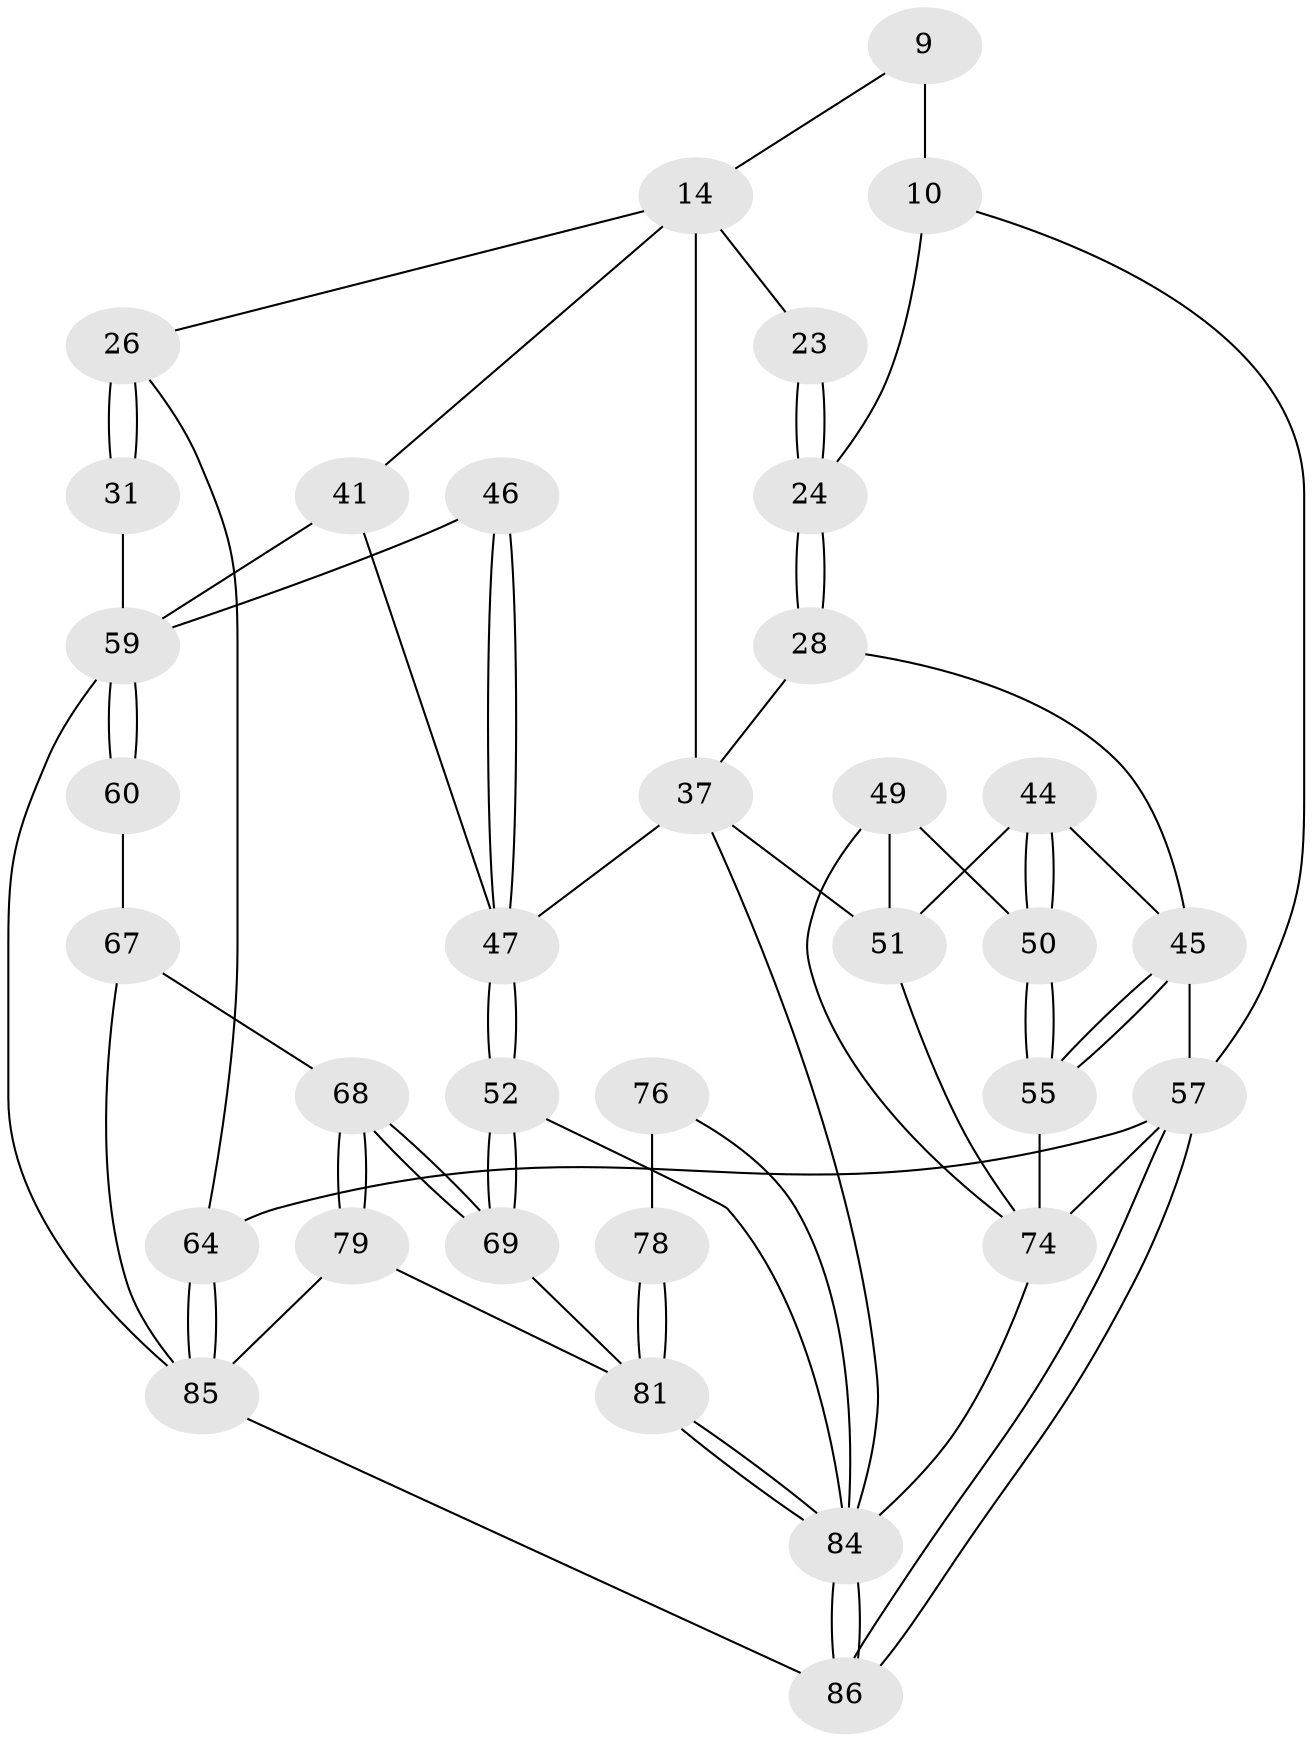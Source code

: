 // original degree distribution, {3: 0.023255813953488372, 4: 0.22093023255813954, 5: 0.5581395348837209, 6: 0.19767441860465115}
// Generated by graph-tools (version 1.1) at 2025/06/03/04/25 22:06:09]
// undirected, 34 vertices, 74 edges
graph export_dot {
graph [start="1"]
  node [color=gray90,style=filled];
  9 [pos="+0.28286663769729625+0.08557344928111535",super="+7"];
  10 [pos="+0.22385336273710404+0.11897187809809108",super="+6"];
  14 [pos="+0.4063589790294906+0.14992557860306033",super="+11"];
  23 [pos="+0.3198485592866031+0.16989688796115945"];
  24 [pos="+0.20067078451875428+0.2912902783744841",super="+20+19"];
  26 [pos="+1+0",super="+25"];
  28 [pos="+0.19040792930301484+0.3260733375463151",super="+21"];
  31 [pos="+1+0.42516691405574886",super="+27"];
  37 [pos="+0.27758187005169205+0.4581896501776521",super="+29+36+30+12"];
  41 [pos="+0.7547383312335765+0.38527251834582416",super="+38+18"];
  44 [pos="+0.08244475454021001+0.37384455922243237"];
  45 [pos="+0+0.3274072771286336",super="+22"];
  46 [pos="+0.7292908888127179+0.596044776884268"];
  47 [pos="+0.6243557664103384+0.6196625523461082",super="+42+35+34"];
  49 [pos="+0+0.6315021618891775"];
  50 [pos="+0+0.6308512281665123"];
  51 [pos="+0.1997533159100282+0.5810618475821386",super="+48"];
  52 [pos="+0.6201879544008905+0.6228658779815864"];
  55 [pos="+0+0.6335552137403967"];
  57 [pos="+0+1",super="+5"];
  59 [pos="+1+0.9584941769635793",super="+32+33+17+58"];
  60 [pos="+0.8764702429528942+0.7561320831679086"];
  64 [pos="+1+1",super="+4"];
  67 [pos="+0.744042738838206+0.772835573533965"];
  68 [pos="+0.6548102456828746+0.7395377666642384"];
  69 [pos="+0.6469033684995653+0.7314787818436682"];
  74 [pos="+0.12366146793496509+0.8489780084104673",super="+56+66+63"];
  76 [pos="+0.37655696276554423+0.7445247894155718",super="+71"];
  78 [pos="+0.49435398097317407+0.8471789816868727"];
  79 [pos="+0.6221921366718682+0.9004735380197944"];
  81 [pos="+0.46105314465172426+0.9524486949840927",super="+80+72+73"];
  84 [pos="+0.36122949645167124+1",super="+77+70"];
  85 [pos="+0.6095778704029204+1",super="+83+82"];
  86 [pos="+0.3632878504338258+1"];
  9 -- 10 [weight=2];
  9 -- 14;
  10 -- 57;
  10 -- 24;
  14 -- 23;
  14 -- 37 [weight=2];
  14 -- 26;
  14 -- 41;
  23 -- 24 [weight=2];
  23 -- 24;
  24 -- 28 [weight=2];
  24 -- 28;
  26 -- 31 [weight=3];
  26 -- 31;
  26 -- 64 [weight=2];
  28 -- 37;
  28 -- 45;
  31 -- 59 [weight=2];
  37 -- 51 [weight=2];
  37 -- 47 [weight=2];
  37 -- 84;
  41 -- 47 [weight=2];
  41 -- 59 [weight=2];
  44 -- 45;
  44 -- 50;
  44 -- 50;
  44 -- 51;
  45 -- 55;
  45 -- 55;
  45 -- 57;
  46 -- 47;
  46 -- 47;
  46 -- 59 [weight=2];
  47 -- 52;
  47 -- 52;
  49 -- 50;
  49 -- 74;
  49 -- 51;
  50 -- 55;
  50 -- 55;
  51 -- 74;
  52 -- 69;
  52 -- 69;
  52 -- 84;
  55 -- 74;
  57 -- 86;
  57 -- 86;
  57 -- 64 [weight=2];
  57 -- 74;
  59 -- 60 [weight=2];
  59 -- 60;
  59 -- 85;
  60 -- 67;
  64 -- 85 [weight=2];
  64 -- 85;
  67 -- 68;
  67 -- 85;
  68 -- 69;
  68 -- 69;
  68 -- 79;
  68 -- 79;
  69 -- 81;
  74 -- 84 [weight=2];
  76 -- 78;
  76 -- 84 [weight=3];
  78 -- 81 [weight=2];
  78 -- 81;
  79 -- 81;
  79 -- 85;
  81 -- 84 [weight=2];
  81 -- 84;
  84 -- 86;
  84 -- 86;
  85 -- 86;
}
